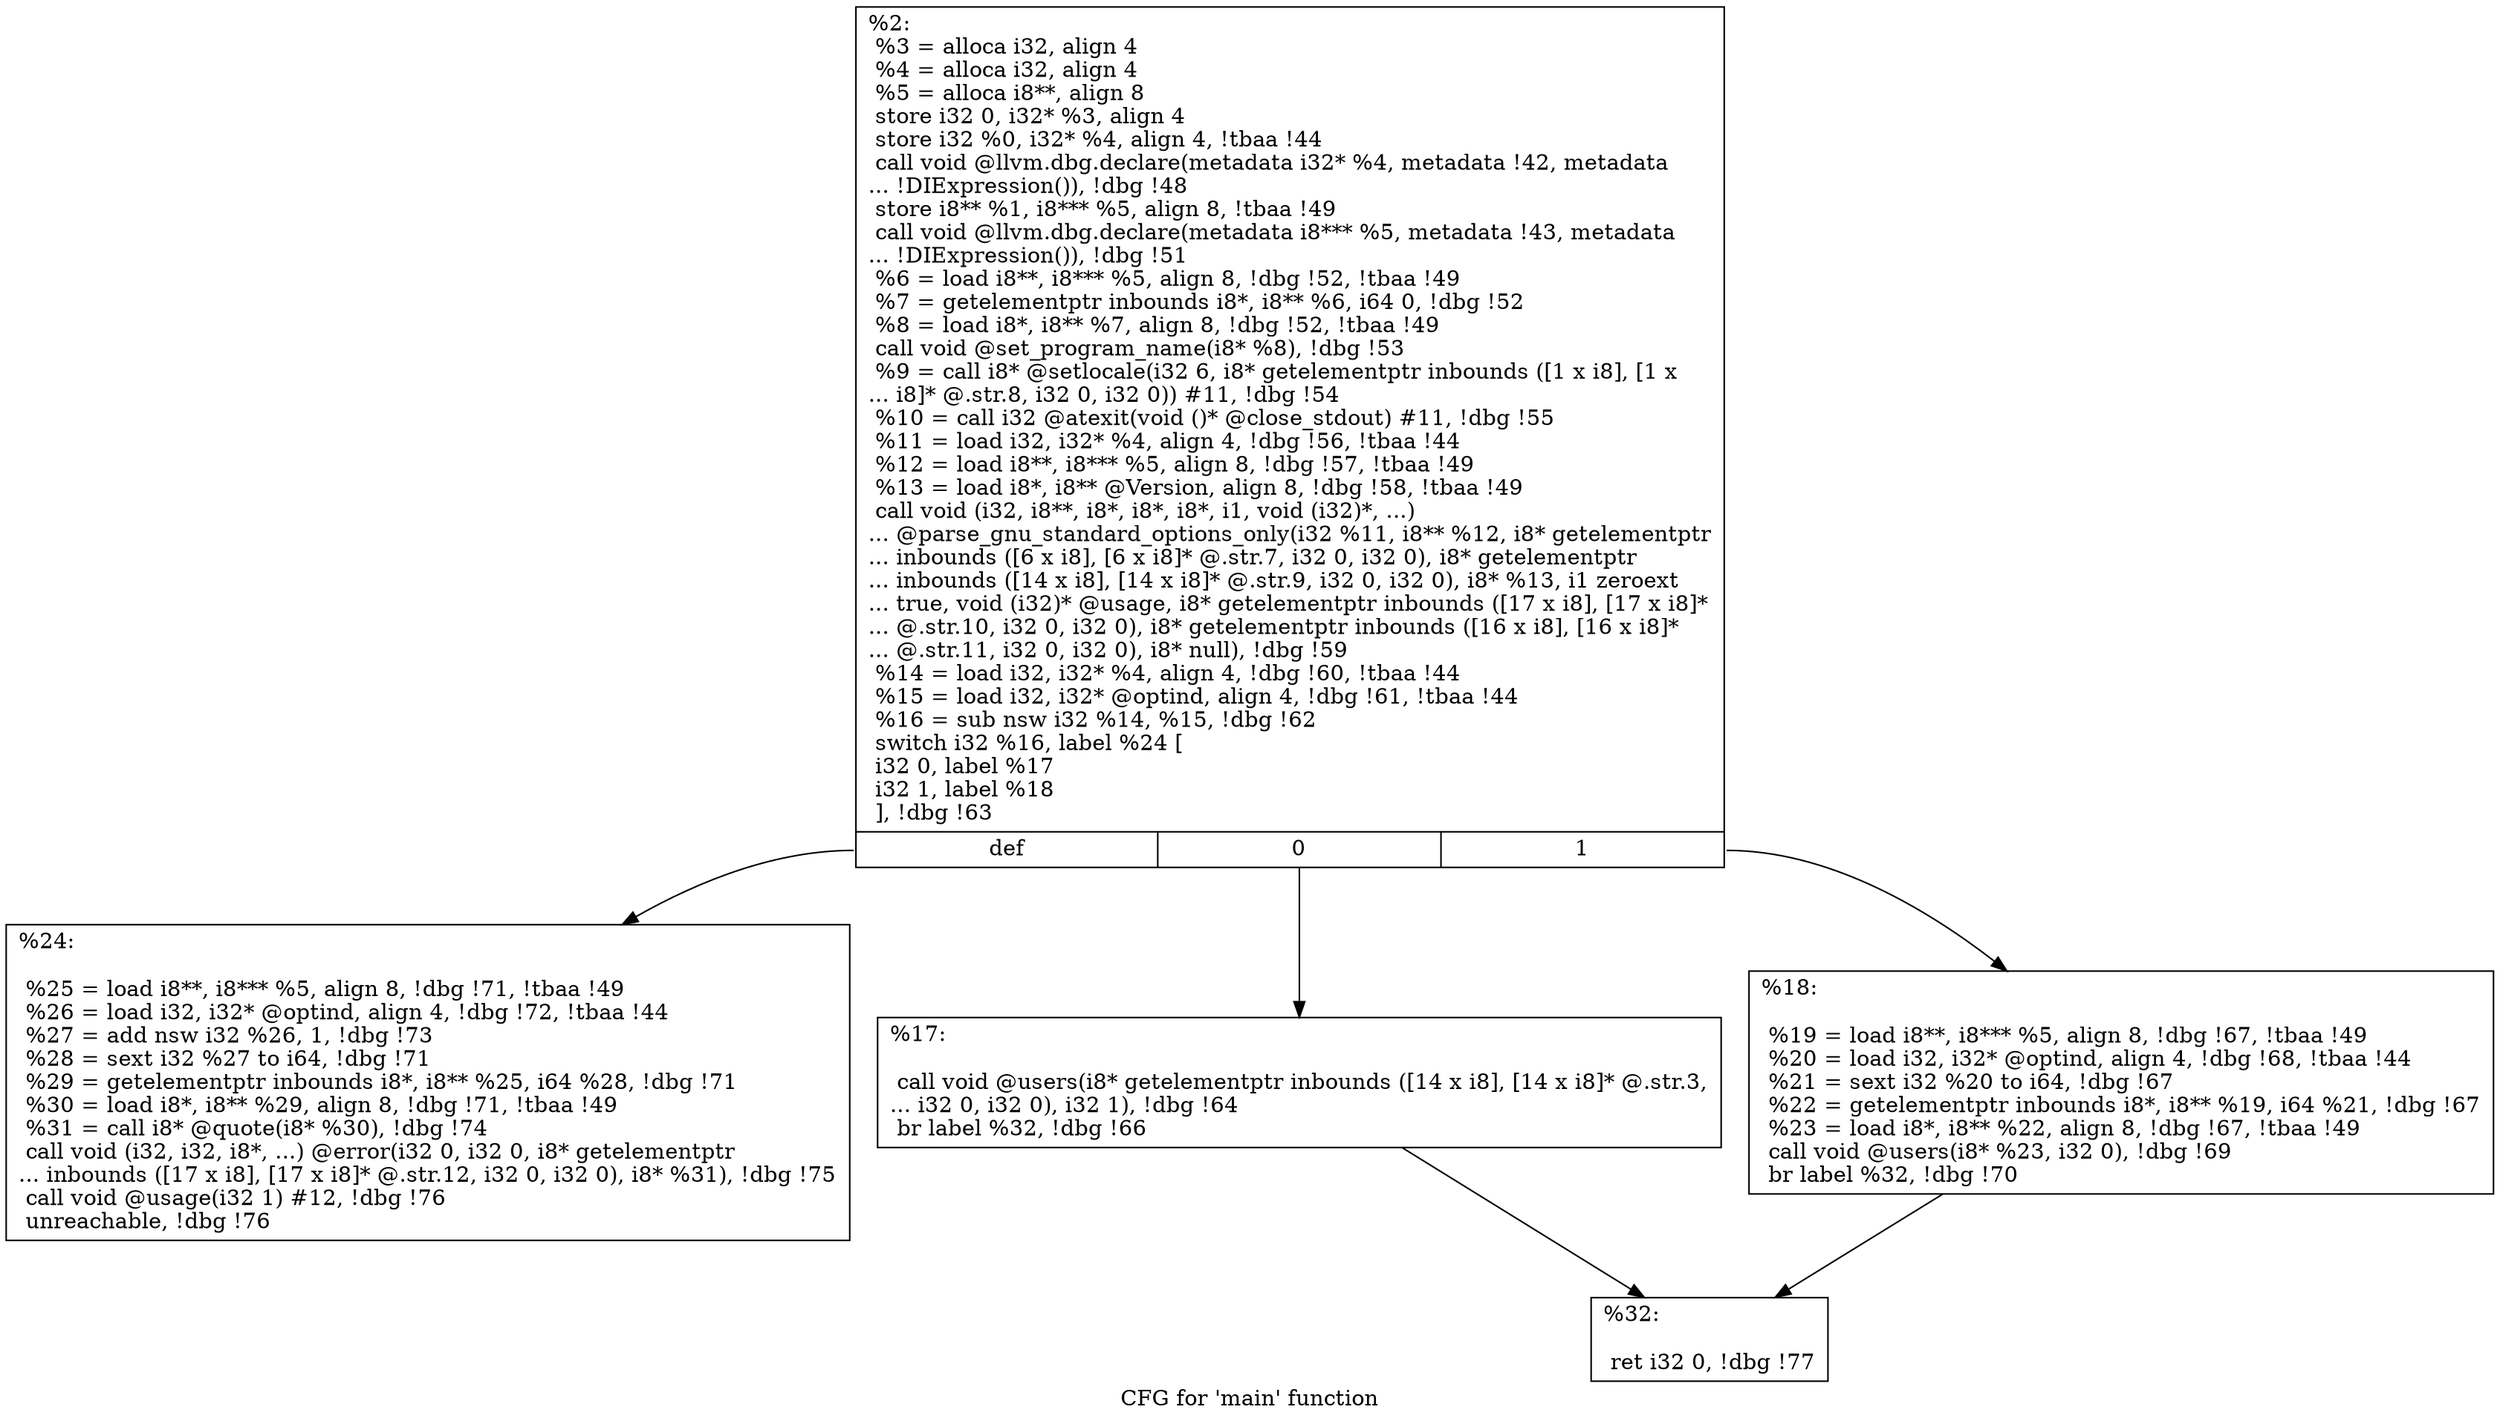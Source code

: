digraph "CFG for 'main' function" {
	label="CFG for 'main' function";

	Node0x18f9950 [shape=record,label="{%2:\l  %3 = alloca i32, align 4\l  %4 = alloca i32, align 4\l  %5 = alloca i8**, align 8\l  store i32 0, i32* %3, align 4\l  store i32 %0, i32* %4, align 4, !tbaa !44\l  call void @llvm.dbg.declare(metadata i32* %4, metadata !42, metadata\l... !DIExpression()), !dbg !48\l  store i8** %1, i8*** %5, align 8, !tbaa !49\l  call void @llvm.dbg.declare(metadata i8*** %5, metadata !43, metadata\l... !DIExpression()), !dbg !51\l  %6 = load i8**, i8*** %5, align 8, !dbg !52, !tbaa !49\l  %7 = getelementptr inbounds i8*, i8** %6, i64 0, !dbg !52\l  %8 = load i8*, i8** %7, align 8, !dbg !52, !tbaa !49\l  call void @set_program_name(i8* %8), !dbg !53\l  %9 = call i8* @setlocale(i32 6, i8* getelementptr inbounds ([1 x i8], [1 x\l... i8]* @.str.8, i32 0, i32 0)) #11, !dbg !54\l  %10 = call i32 @atexit(void ()* @close_stdout) #11, !dbg !55\l  %11 = load i32, i32* %4, align 4, !dbg !56, !tbaa !44\l  %12 = load i8**, i8*** %5, align 8, !dbg !57, !tbaa !49\l  %13 = load i8*, i8** @Version, align 8, !dbg !58, !tbaa !49\l  call void (i32, i8**, i8*, i8*, i8*, i1, void (i32)*, ...)\l... @parse_gnu_standard_options_only(i32 %11, i8** %12, i8* getelementptr\l... inbounds ([6 x i8], [6 x i8]* @.str.7, i32 0, i32 0), i8* getelementptr\l... inbounds ([14 x i8], [14 x i8]* @.str.9, i32 0, i32 0), i8* %13, i1 zeroext\l... true, void (i32)* @usage, i8* getelementptr inbounds ([17 x i8], [17 x i8]*\l... @.str.10, i32 0, i32 0), i8* getelementptr inbounds ([16 x i8], [16 x i8]*\l... @.str.11, i32 0, i32 0), i8* null), !dbg !59\l  %14 = load i32, i32* %4, align 4, !dbg !60, !tbaa !44\l  %15 = load i32, i32* @optind, align 4, !dbg !61, !tbaa !44\l  %16 = sub nsw i32 %14, %15, !dbg !62\l  switch i32 %16, label %24 [\l    i32 0, label %17\l    i32 1, label %18\l  ], !dbg !63\l|{<s0>def|<s1>0|<s2>1}}"];
	Node0x18f9950:s0 -> Node0x18f9a70;
	Node0x18f9950:s1 -> Node0x18f99d0;
	Node0x18f9950:s2 -> Node0x18f9a20;
	Node0x18f99d0 [shape=record,label="{%17:\l\l  call void @users(i8* getelementptr inbounds ([14 x i8], [14 x i8]* @.str.3,\l... i32 0, i32 0), i32 1), !dbg !64\l  br label %32, !dbg !66\l}"];
	Node0x18f99d0 -> Node0x18f9ac0;
	Node0x18f9a20 [shape=record,label="{%18:\l\l  %19 = load i8**, i8*** %5, align 8, !dbg !67, !tbaa !49\l  %20 = load i32, i32* @optind, align 4, !dbg !68, !tbaa !44\l  %21 = sext i32 %20 to i64, !dbg !67\l  %22 = getelementptr inbounds i8*, i8** %19, i64 %21, !dbg !67\l  %23 = load i8*, i8** %22, align 8, !dbg !67, !tbaa !49\l  call void @users(i8* %23, i32 0), !dbg !69\l  br label %32, !dbg !70\l}"];
	Node0x18f9a20 -> Node0x18f9ac0;
	Node0x18f9a70 [shape=record,label="{%24:\l\l  %25 = load i8**, i8*** %5, align 8, !dbg !71, !tbaa !49\l  %26 = load i32, i32* @optind, align 4, !dbg !72, !tbaa !44\l  %27 = add nsw i32 %26, 1, !dbg !73\l  %28 = sext i32 %27 to i64, !dbg !71\l  %29 = getelementptr inbounds i8*, i8** %25, i64 %28, !dbg !71\l  %30 = load i8*, i8** %29, align 8, !dbg !71, !tbaa !49\l  %31 = call i8* @quote(i8* %30), !dbg !74\l  call void (i32, i32, i8*, ...) @error(i32 0, i32 0, i8* getelementptr\l... inbounds ([17 x i8], [17 x i8]* @.str.12, i32 0, i32 0), i8* %31), !dbg !75\l  call void @usage(i32 1) #12, !dbg !76\l  unreachable, !dbg !76\l}"];
	Node0x18f9ac0 [shape=record,label="{%32:\l\l  ret i32 0, !dbg !77\l}"];
}

